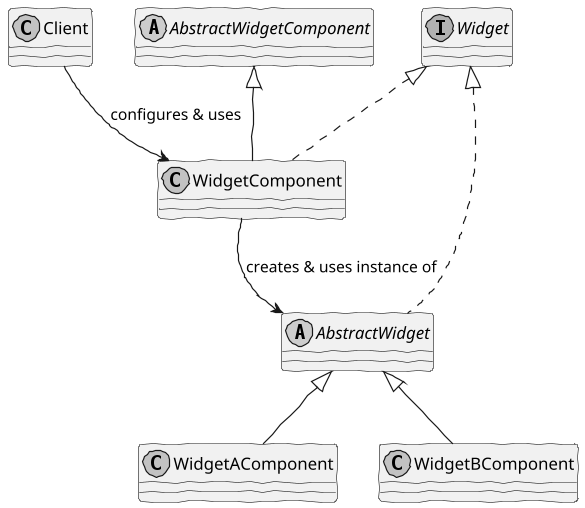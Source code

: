 @startuml
scale 1.2
skinparam handwritten true
skinparam monochrome true
skinparam packageStyle rect
skinparam defaultFontName SS Soapy Hands
skinparam shadowing false

class "Client" as client

abstract "AbstractWidgetComponent" as abstractWidgetComponent
interface "Widget" as iWidget
class "WidgetComponent" as widgetComponent

abstract "AbstractWidget" as abstractWidget
class "WidgetAComponent" as widgetA
class "WidgetBComponent" as widgetB

client --> widgetComponent : configures & uses

abstractWidgetComponent <|-- widgetComponent
iWidget <|-[dashed]- widgetComponent

widgetComponent --> abstractWidget : creates & uses instance of

iWidget <|-[dashed]- abstractWidget
abstractWidget <|-- widgetA
abstractWidget <|-- widgetB

@enduml
